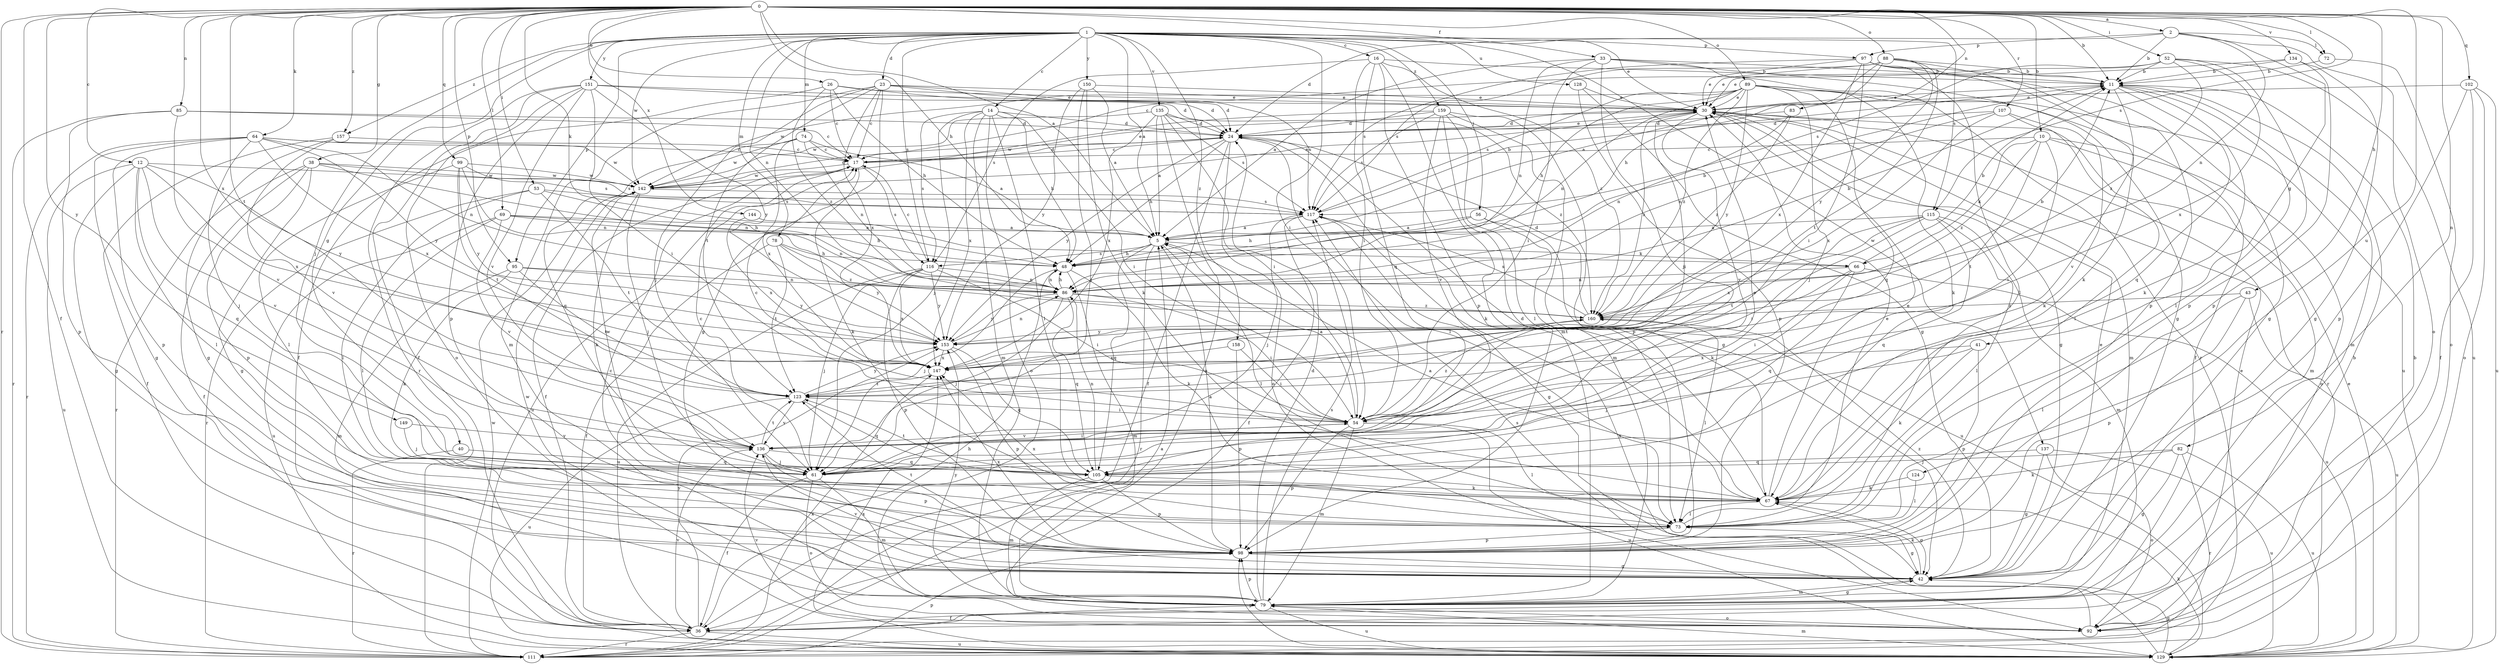 strict digraph  {
0;
1;
2;
5;
10;
11;
12;
14;
16;
17;
23;
24;
26;
30;
33;
36;
38;
40;
41;
42;
43;
48;
52;
53;
54;
56;
61;
64;
66;
67;
69;
72;
73;
74;
78;
79;
82;
83;
85;
86;
88;
89;
92;
95;
97;
98;
99;
102;
105;
107;
111;
115;
116;
117;
123;
124;
128;
129;
134;
135;
136;
137;
142;
144;
147;
149;
150;
151;
153;
157;
158;
159;
160;
0 -> 2  [label=a];
0 -> 5  [label=a];
0 -> 10  [label=b];
0 -> 11  [label=b];
0 -> 12  [label=c];
0 -> 26  [label=e];
0 -> 33  [label=f];
0 -> 36  [label=f];
0 -> 38  [label=g];
0 -> 43  [label=h];
0 -> 48  [label=h];
0 -> 52  [label=i];
0 -> 53  [label=i];
0 -> 64  [label=k];
0 -> 66  [label=k];
0 -> 69  [label=l];
0 -> 72  [label=l];
0 -> 82  [label=n];
0 -> 83  [label=n];
0 -> 85  [label=n];
0 -> 88  [label=o];
0 -> 89  [label=o];
0 -> 95  [label=p];
0 -> 99  [label=q];
0 -> 102  [label=q];
0 -> 107  [label=r];
0 -> 111  [label=r];
0 -> 115  [label=s];
0 -> 123  [label=t];
0 -> 124  [label=u];
0 -> 134  [label=v];
0 -> 144  [label=x];
0 -> 147  [label=x];
0 -> 149  [label=y];
0 -> 157  [label=z];
1 -> 5  [label=a];
1 -> 14  [label=c];
1 -> 16  [label=c];
1 -> 23  [label=d];
1 -> 30  [label=e];
1 -> 40  [label=g];
1 -> 54  [label=i];
1 -> 56  [label=j];
1 -> 61  [label=j];
1 -> 74  [label=m];
1 -> 78  [label=m];
1 -> 86  [label=n];
1 -> 95  [label=p];
1 -> 97  [label=p];
1 -> 115  [label=s];
1 -> 116  [label=s];
1 -> 128  [label=u];
1 -> 135  [label=v];
1 -> 137  [label=w];
1 -> 142  [label=w];
1 -> 150  [label=y];
1 -> 151  [label=y];
1 -> 157  [label=z];
1 -> 158  [label=z];
1 -> 159  [label=z];
2 -> 11  [label=b];
2 -> 24  [label=d];
2 -> 41  [label=g];
2 -> 72  [label=l];
2 -> 86  [label=n];
2 -> 92  [label=o];
2 -> 97  [label=p];
5 -> 48  [label=h];
5 -> 66  [label=k];
5 -> 73  [label=l];
5 -> 105  [label=q];
5 -> 111  [label=r];
5 -> 116  [label=s];
10 -> 17  [label=c];
10 -> 54  [label=i];
10 -> 66  [label=k];
10 -> 79  [label=m];
10 -> 92  [label=o];
10 -> 123  [label=t];
10 -> 160  [label=z];
11 -> 30  [label=e];
11 -> 67  [label=k];
11 -> 73  [label=l];
11 -> 79  [label=m];
11 -> 105  [label=q];
11 -> 136  [label=v];
12 -> 42  [label=g];
12 -> 73  [label=l];
12 -> 105  [label=q];
12 -> 129  [label=u];
12 -> 136  [label=v];
12 -> 142  [label=w];
12 -> 147  [label=x];
12 -> 153  [label=y];
14 -> 24  [label=d];
14 -> 48  [label=h];
14 -> 54  [label=i];
14 -> 61  [label=j];
14 -> 73  [label=l];
14 -> 79  [label=m];
14 -> 92  [label=o];
14 -> 116  [label=s];
14 -> 147  [label=x];
16 -> 11  [label=b];
16 -> 54  [label=i];
16 -> 79  [label=m];
16 -> 98  [label=p];
16 -> 105  [label=q];
16 -> 116  [label=s];
16 -> 160  [label=z];
17 -> 24  [label=d];
17 -> 30  [label=e];
17 -> 36  [label=f];
17 -> 67  [label=k];
17 -> 116  [label=s];
17 -> 129  [label=u];
17 -> 142  [label=w];
23 -> 17  [label=c];
23 -> 24  [label=d];
23 -> 30  [label=e];
23 -> 42  [label=g];
23 -> 61  [label=j];
23 -> 79  [label=m];
23 -> 117  [label=s];
23 -> 123  [label=t];
23 -> 147  [label=x];
24 -> 17  [label=c];
24 -> 30  [label=e];
24 -> 36  [label=f];
24 -> 48  [label=h];
24 -> 67  [label=k];
24 -> 73  [label=l];
24 -> 92  [label=o];
24 -> 153  [label=y];
26 -> 17  [label=c];
26 -> 24  [label=d];
26 -> 30  [label=e];
26 -> 36  [label=f];
26 -> 48  [label=h];
26 -> 160  [label=z];
30 -> 24  [label=d];
30 -> 42  [label=g];
30 -> 54  [label=i];
30 -> 79  [label=m];
30 -> 111  [label=r];
30 -> 136  [label=v];
30 -> 160  [label=z];
33 -> 5  [label=a];
33 -> 11  [label=b];
33 -> 42  [label=g];
33 -> 54  [label=i];
33 -> 61  [label=j];
33 -> 86  [label=n];
33 -> 111  [label=r];
36 -> 11  [label=b];
36 -> 48  [label=h];
36 -> 111  [label=r];
36 -> 129  [label=u];
36 -> 136  [label=v];
36 -> 153  [label=y];
38 -> 36  [label=f];
38 -> 42  [label=g];
38 -> 86  [label=n];
38 -> 98  [label=p];
38 -> 111  [label=r];
38 -> 117  [label=s];
38 -> 142  [label=w];
40 -> 105  [label=q];
40 -> 111  [label=r];
41 -> 61  [label=j];
41 -> 67  [label=k];
41 -> 98  [label=p];
41 -> 147  [label=x];
42 -> 17  [label=c];
42 -> 30  [label=e];
42 -> 67  [label=k];
42 -> 79  [label=m];
42 -> 136  [label=v];
42 -> 160  [label=z];
43 -> 73  [label=l];
43 -> 98  [label=p];
43 -> 129  [label=u];
43 -> 160  [label=z];
48 -> 11  [label=b];
48 -> 61  [label=j];
48 -> 67  [label=k];
48 -> 79  [label=m];
48 -> 86  [label=n];
52 -> 11  [label=b];
52 -> 17  [label=c];
52 -> 98  [label=p];
52 -> 117  [label=s];
52 -> 129  [label=u];
52 -> 147  [label=x];
52 -> 160  [label=z];
53 -> 48  [label=h];
53 -> 73  [label=l];
53 -> 111  [label=r];
53 -> 117  [label=s];
53 -> 123  [label=t];
54 -> 5  [label=a];
54 -> 17  [label=c];
54 -> 73  [label=l];
54 -> 79  [label=m];
54 -> 98  [label=p];
54 -> 129  [label=u];
54 -> 136  [label=v];
54 -> 160  [label=z];
56 -> 5  [label=a];
56 -> 48  [label=h];
56 -> 67  [label=k];
56 -> 129  [label=u];
61 -> 17  [label=c];
61 -> 30  [label=e];
61 -> 36  [label=f];
61 -> 79  [label=m];
61 -> 92  [label=o];
61 -> 142  [label=w];
64 -> 17  [label=c];
64 -> 42  [label=g];
64 -> 61  [label=j];
64 -> 86  [label=n];
64 -> 98  [label=p];
64 -> 111  [label=r];
64 -> 142  [label=w];
64 -> 147  [label=x];
64 -> 153  [label=y];
66 -> 11  [label=b];
66 -> 54  [label=i];
66 -> 86  [label=n];
66 -> 105  [label=q];
66 -> 123  [label=t];
66 -> 129  [label=u];
67 -> 5  [label=a];
67 -> 24  [label=d];
67 -> 30  [label=e];
67 -> 42  [label=g];
67 -> 73  [label=l];
69 -> 5  [label=a];
69 -> 48  [label=h];
69 -> 73  [label=l];
69 -> 86  [label=n];
69 -> 129  [label=u];
69 -> 136  [label=v];
72 -> 11  [label=b];
72 -> 92  [label=o];
73 -> 30  [label=e];
73 -> 42  [label=g];
73 -> 98  [label=p];
73 -> 147  [label=x];
74 -> 5  [label=a];
74 -> 17  [label=c];
74 -> 86  [label=n];
74 -> 105  [label=q];
74 -> 142  [label=w];
74 -> 147  [label=x];
78 -> 36  [label=f];
78 -> 48  [label=h];
78 -> 123  [label=t];
78 -> 153  [label=y];
78 -> 160  [label=z];
79 -> 24  [label=d];
79 -> 36  [label=f];
79 -> 42  [label=g];
79 -> 92  [label=o];
79 -> 98  [label=p];
79 -> 117  [label=s];
79 -> 129  [label=u];
79 -> 142  [label=w];
79 -> 153  [label=y];
82 -> 42  [label=g];
82 -> 61  [label=j];
82 -> 67  [label=k];
82 -> 111  [label=r];
82 -> 129  [label=u];
83 -> 24  [label=d];
83 -> 86  [label=n];
83 -> 160  [label=z];
85 -> 17  [label=c];
85 -> 24  [label=d];
85 -> 98  [label=p];
85 -> 111  [label=r];
85 -> 136  [label=v];
86 -> 11  [label=b];
86 -> 48  [label=h];
86 -> 54  [label=i];
86 -> 61  [label=j];
86 -> 105  [label=q];
86 -> 153  [label=y];
86 -> 160  [label=z];
88 -> 5  [label=a];
88 -> 11  [label=b];
88 -> 30  [label=e];
88 -> 48  [label=h];
88 -> 98  [label=p];
88 -> 117  [label=s];
88 -> 123  [label=t];
88 -> 153  [label=y];
89 -> 30  [label=e];
89 -> 36  [label=f];
89 -> 48  [label=h];
89 -> 61  [label=j];
89 -> 67  [label=k];
89 -> 86  [label=n];
89 -> 105  [label=q];
89 -> 117  [label=s];
89 -> 129  [label=u];
89 -> 142  [label=w];
89 -> 153  [label=y];
89 -> 160  [label=z];
92 -> 11  [label=b];
92 -> 30  [label=e];
92 -> 117  [label=s];
92 -> 136  [label=v];
95 -> 67  [label=k];
95 -> 79  [label=m];
95 -> 86  [label=n];
95 -> 123  [label=t];
95 -> 153  [label=y];
97 -> 11  [label=b];
97 -> 30  [label=e];
97 -> 42  [label=g];
97 -> 54  [label=i];
97 -> 67  [label=k];
97 -> 73  [label=l];
97 -> 117  [label=s];
97 -> 147  [label=x];
98 -> 5  [label=a];
98 -> 42  [label=g];
98 -> 123  [label=t];
98 -> 147  [label=x];
99 -> 73  [label=l];
99 -> 86  [label=n];
99 -> 117  [label=s];
99 -> 123  [label=t];
99 -> 142  [label=w];
99 -> 153  [label=y];
102 -> 30  [label=e];
102 -> 36  [label=f];
102 -> 92  [label=o];
102 -> 98  [label=p];
102 -> 129  [label=u];
105 -> 67  [label=k];
105 -> 79  [label=m];
105 -> 86  [label=n];
105 -> 98  [label=p];
105 -> 123  [label=t];
107 -> 24  [label=d];
107 -> 67  [label=k];
107 -> 73  [label=l];
107 -> 86  [label=n];
107 -> 147  [label=x];
111 -> 5  [label=a];
111 -> 98  [label=p];
111 -> 142  [label=w];
111 -> 147  [label=x];
115 -> 5  [label=a];
115 -> 54  [label=i];
115 -> 73  [label=l];
115 -> 79  [label=m];
115 -> 105  [label=q];
115 -> 123  [label=t];
115 -> 147  [label=x];
116 -> 17  [label=c];
116 -> 54  [label=i];
116 -> 61  [label=j];
116 -> 86  [label=n];
116 -> 98  [label=p];
116 -> 129  [label=u];
116 -> 147  [label=x];
116 -> 153  [label=y];
117 -> 5  [label=a];
117 -> 11  [label=b];
117 -> 36  [label=f];
117 -> 42  [label=g];
117 -> 61  [label=j];
123 -> 54  [label=i];
123 -> 105  [label=q];
123 -> 129  [label=u];
123 -> 136  [label=v];
123 -> 153  [label=y];
124 -> 67  [label=k];
124 -> 73  [label=l];
128 -> 30  [label=e];
128 -> 42  [label=g];
128 -> 98  [label=p];
129 -> 30  [label=e];
129 -> 42  [label=g];
129 -> 67  [label=k];
129 -> 79  [label=m];
129 -> 98  [label=p];
129 -> 117  [label=s];
129 -> 147  [label=x];
134 -> 11  [label=b];
134 -> 30  [label=e];
134 -> 42  [label=g];
134 -> 98  [label=p];
135 -> 5  [label=a];
135 -> 24  [label=d];
135 -> 54  [label=i];
135 -> 92  [label=o];
135 -> 117  [label=s];
135 -> 142  [label=w];
135 -> 147  [label=x];
135 -> 160  [label=z];
136 -> 54  [label=i];
136 -> 61  [label=j];
136 -> 98  [label=p];
136 -> 105  [label=q];
136 -> 123  [label=t];
137 -> 42  [label=g];
137 -> 92  [label=o];
137 -> 105  [label=q];
137 -> 129  [label=u];
142 -> 24  [label=d];
142 -> 30  [label=e];
142 -> 61  [label=j];
142 -> 67  [label=k];
142 -> 117  [label=s];
144 -> 5  [label=a];
144 -> 147  [label=x];
147 -> 123  [label=t];
149 -> 61  [label=j];
149 -> 136  [label=v];
150 -> 5  [label=a];
150 -> 30  [label=e];
150 -> 61  [label=j];
150 -> 67  [label=k];
150 -> 153  [label=y];
151 -> 24  [label=d];
151 -> 30  [label=e];
151 -> 36  [label=f];
151 -> 54  [label=i];
151 -> 92  [label=o];
151 -> 98  [label=p];
151 -> 111  [label=r];
151 -> 136  [label=v];
151 -> 153  [label=y];
153 -> 86  [label=n];
153 -> 98  [label=p];
153 -> 105  [label=q];
153 -> 147  [label=x];
157 -> 17  [label=c];
157 -> 36  [label=f];
157 -> 42  [label=g];
157 -> 136  [label=v];
158 -> 54  [label=i];
158 -> 98  [label=p];
158 -> 147  [label=x];
159 -> 24  [label=d];
159 -> 42  [label=g];
159 -> 73  [label=l];
159 -> 79  [label=m];
159 -> 98  [label=p];
159 -> 117  [label=s];
159 -> 136  [label=v];
159 -> 142  [label=w];
160 -> 11  [label=b];
160 -> 24  [label=d];
160 -> 73  [label=l];
160 -> 117  [label=s];
160 -> 153  [label=y];
}
